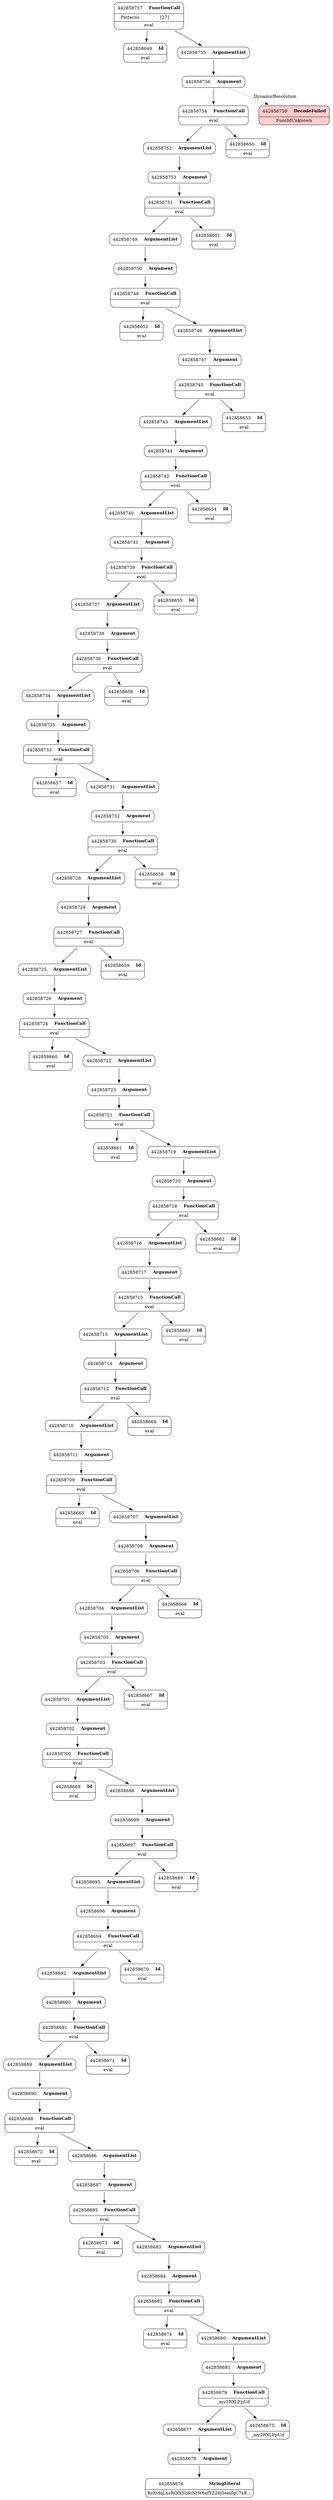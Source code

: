 digraph ast {
node [shape=none];
442858757 [label=<<TABLE border='1' cellspacing='0' cellpadding='10' style='rounded' ><TR><TD border='0'>442858757</TD><TD border='0'><B>FunctionCall</B></TD></TR><HR/><TR><TD border='0' cellpadding='5'>Patterns</TD><TD border='0' cellpadding='5'>[27]</TD></TR><HR/><TR><TD border='0' cellpadding='5' colspan='2'>eval</TD></TR></TABLE>>];
442858757 -> 442858649 [weight=2];
442858757 -> 442858755 [weight=2];
442858756 [label=<<TABLE border='1' cellspacing='0' cellpadding='10' style='rounded' ><TR><TD border='0'>442858756</TD><TD border='0'><B>Argument</B></TD></TR></TABLE>>];
442858756 -> 442858754 [weight=2];
442858756 -> 442858759 [style=dotted,label=DynamicResolution];
442858759 [label=<<TABLE border='1' cellspacing='0' cellpadding='10' style='rounded' bgcolor='#FFCCCC' ><TR><TD border='0'>442858759</TD><TD border='0'><B>DecodeFailed</B></TD></TR><HR/><TR><TD border='0' cellpadding='5' colspan='2'>FuncIdUnknown</TD></TR></TABLE>>];
442858753 [label=<<TABLE border='1' cellspacing='0' cellpadding='10' style='rounded' ><TR><TD border='0'>442858753</TD><TD border='0'><B>Argument</B></TD></TR></TABLE>>];
442858753 -> 442858751 [weight=2];
442858752 [label=<<TABLE border='1' cellspacing='0' cellpadding='10' style='rounded' ><TR><TD border='0'>442858752</TD><TD border='0'><B>ArgumentList</B></TD></TR></TABLE>>];
442858752 -> 442858753 [weight=2];
442858755 [label=<<TABLE border='1' cellspacing='0' cellpadding='10' style='rounded' ><TR><TD border='0'>442858755</TD><TD border='0'><B>ArgumentList</B></TD></TR></TABLE>>];
442858755 -> 442858756 [weight=2];
442858754 [label=<<TABLE border='1' cellspacing='0' cellpadding='10' style='rounded' ><TR><TD border='0'>442858754</TD><TD border='0'><B>FunctionCall</B></TD></TR><HR/><TR><TD border='0' cellpadding='5' colspan='2'>eval</TD></TR></TABLE>>];
442858754 -> 442858650 [weight=2];
442858754 -> 442858752 [weight=2];
442858725 [label=<<TABLE border='1' cellspacing='0' cellpadding='10' style='rounded' ><TR><TD border='0'>442858725</TD><TD border='0'><B>ArgumentList</B></TD></TR></TABLE>>];
442858725 -> 442858726 [weight=2];
442858724 [label=<<TABLE border='1' cellspacing='0' cellpadding='10' style='rounded' ><TR><TD border='0'>442858724</TD><TD border='0'><B>FunctionCall</B></TD></TR><HR/><TR><TD border='0' cellpadding='5' colspan='2'>eval</TD></TR></TABLE>>];
442858724 -> 442858660 [weight=2];
442858724 -> 442858722 [weight=2];
442858727 [label=<<TABLE border='1' cellspacing='0' cellpadding='10' style='rounded' ><TR><TD border='0'>442858727</TD><TD border='0'><B>FunctionCall</B></TD></TR><HR/><TR><TD border='0' cellpadding='5' colspan='2'>eval</TD></TR></TABLE>>];
442858727 -> 442858659 [weight=2];
442858727 -> 442858725 [weight=2];
442858726 [label=<<TABLE border='1' cellspacing='0' cellpadding='10' style='rounded' ><TR><TD border='0'>442858726</TD><TD border='0'><B>Argument</B></TD></TR></TABLE>>];
442858726 -> 442858724 [weight=2];
442858721 [label=<<TABLE border='1' cellspacing='0' cellpadding='10' style='rounded' ><TR><TD border='0'>442858721</TD><TD border='0'><B>FunctionCall</B></TD></TR><HR/><TR><TD border='0' cellpadding='5' colspan='2'>eval</TD></TR></TABLE>>];
442858721 -> 442858661 [weight=2];
442858721 -> 442858719 [weight=2];
442858720 [label=<<TABLE border='1' cellspacing='0' cellpadding='10' style='rounded' ><TR><TD border='0'>442858720</TD><TD border='0'><B>Argument</B></TD></TR></TABLE>>];
442858720 -> 442858718 [weight=2];
442858723 [label=<<TABLE border='1' cellspacing='0' cellpadding='10' style='rounded' ><TR><TD border='0'>442858723</TD><TD border='0'><B>Argument</B></TD></TR></TABLE>>];
442858723 -> 442858721 [weight=2];
442858722 [label=<<TABLE border='1' cellspacing='0' cellpadding='10' style='rounded' ><TR><TD border='0'>442858722</TD><TD border='0'><B>ArgumentList</B></TD></TR></TABLE>>];
442858722 -> 442858723 [weight=2];
442858733 [label=<<TABLE border='1' cellspacing='0' cellpadding='10' style='rounded' ><TR><TD border='0'>442858733</TD><TD border='0'><B>FunctionCall</B></TD></TR><HR/><TR><TD border='0' cellpadding='5' colspan='2'>eval</TD></TR></TABLE>>];
442858733 -> 442858657 [weight=2];
442858733 -> 442858731 [weight=2];
442858732 [label=<<TABLE border='1' cellspacing='0' cellpadding='10' style='rounded' ><TR><TD border='0'>442858732</TD><TD border='0'><B>Argument</B></TD></TR></TABLE>>];
442858732 -> 442858730 [weight=2];
442858735 [label=<<TABLE border='1' cellspacing='0' cellpadding='10' style='rounded' ><TR><TD border='0'>442858735</TD><TD border='0'><B>Argument</B></TD></TR></TABLE>>];
442858735 -> 442858733 [weight=2];
442858734 [label=<<TABLE border='1' cellspacing='0' cellpadding='10' style='rounded' ><TR><TD border='0'>442858734</TD><TD border='0'><B>ArgumentList</B></TD></TR></TABLE>>];
442858734 -> 442858735 [weight=2];
442858729 [label=<<TABLE border='1' cellspacing='0' cellpadding='10' style='rounded' ><TR><TD border='0'>442858729</TD><TD border='0'><B>Argument</B></TD></TR></TABLE>>];
442858729 -> 442858727 [weight=2];
442858728 [label=<<TABLE border='1' cellspacing='0' cellpadding='10' style='rounded' ><TR><TD border='0'>442858728</TD><TD border='0'><B>ArgumentList</B></TD></TR></TABLE>>];
442858728 -> 442858729 [weight=2];
442858731 [label=<<TABLE border='1' cellspacing='0' cellpadding='10' style='rounded' ><TR><TD border='0'>442858731</TD><TD border='0'><B>ArgumentList</B></TD></TR></TABLE>>];
442858731 -> 442858732 [weight=2];
442858730 [label=<<TABLE border='1' cellspacing='0' cellpadding='10' style='rounded' ><TR><TD border='0'>442858730</TD><TD border='0'><B>FunctionCall</B></TD></TR><HR/><TR><TD border='0' cellpadding='5' colspan='2'>eval</TD></TR></TABLE>>];
442858730 -> 442858658 [weight=2];
442858730 -> 442858728 [weight=2];
442858741 [label=<<TABLE border='1' cellspacing='0' cellpadding='10' style='rounded' ><TR><TD border='0'>442858741</TD><TD border='0'><B>Argument</B></TD></TR></TABLE>>];
442858741 -> 442858739 [weight=2];
442858740 [label=<<TABLE border='1' cellspacing='0' cellpadding='10' style='rounded' ><TR><TD border='0'>442858740</TD><TD border='0'><B>ArgumentList</B></TD></TR></TABLE>>];
442858740 -> 442858741 [weight=2];
442858743 [label=<<TABLE border='1' cellspacing='0' cellpadding='10' style='rounded' ><TR><TD border='0'>442858743</TD><TD border='0'><B>ArgumentList</B></TD></TR></TABLE>>];
442858743 -> 442858744 [weight=2];
442858742 [label=<<TABLE border='1' cellspacing='0' cellpadding='10' style='rounded' ><TR><TD border='0'>442858742</TD><TD border='0'><B>FunctionCall</B></TD></TR><HR/><TR><TD border='0' cellpadding='5' colspan='2'>eval</TD></TR></TABLE>>];
442858742 -> 442858654 [weight=2];
442858742 -> 442858740 [weight=2];
442858737 [label=<<TABLE border='1' cellspacing='0' cellpadding='10' style='rounded' ><TR><TD border='0'>442858737</TD><TD border='0'><B>ArgumentList</B></TD></TR></TABLE>>];
442858737 -> 442858738 [weight=2];
442858736 [label=<<TABLE border='1' cellspacing='0' cellpadding='10' style='rounded' ><TR><TD border='0'>442858736</TD><TD border='0'><B>FunctionCall</B></TD></TR><HR/><TR><TD border='0' cellpadding='5' colspan='2'>eval</TD></TR></TABLE>>];
442858736 -> 442858656 [weight=2];
442858736 -> 442858734 [weight=2];
442858739 [label=<<TABLE border='1' cellspacing='0' cellpadding='10' style='rounded' ><TR><TD border='0'>442858739</TD><TD border='0'><B>FunctionCall</B></TD></TR><HR/><TR><TD border='0' cellpadding='5' colspan='2'>eval</TD></TR></TABLE>>];
442858739 -> 442858655 [weight=2];
442858739 -> 442858737 [weight=2];
442858738 [label=<<TABLE border='1' cellspacing='0' cellpadding='10' style='rounded' ><TR><TD border='0'>442858738</TD><TD border='0'><B>Argument</B></TD></TR></TABLE>>];
442858738 -> 442858736 [weight=2];
442858749 [label=<<TABLE border='1' cellspacing='0' cellpadding='10' style='rounded' ><TR><TD border='0'>442858749</TD><TD border='0'><B>ArgumentList</B></TD></TR></TABLE>>];
442858749 -> 442858750 [weight=2];
442858748 [label=<<TABLE border='1' cellspacing='0' cellpadding='10' style='rounded' ><TR><TD border='0'>442858748</TD><TD border='0'><B>FunctionCall</B></TD></TR><HR/><TR><TD border='0' cellpadding='5' colspan='2'>eval</TD></TR></TABLE>>];
442858748 -> 442858652 [weight=2];
442858748 -> 442858746 [weight=2];
442858751 [label=<<TABLE border='1' cellspacing='0' cellpadding='10' style='rounded' ><TR><TD border='0'>442858751</TD><TD border='0'><B>FunctionCall</B></TD></TR><HR/><TR><TD border='0' cellpadding='5' colspan='2'>eval</TD></TR></TABLE>>];
442858751 -> 442858651 [weight=2];
442858751 -> 442858749 [weight=2];
442858750 [label=<<TABLE border='1' cellspacing='0' cellpadding='10' style='rounded' ><TR><TD border='0'>442858750</TD><TD border='0'><B>Argument</B></TD></TR></TABLE>>];
442858750 -> 442858748 [weight=2];
442858745 [label=<<TABLE border='1' cellspacing='0' cellpadding='10' style='rounded' ><TR><TD border='0'>442858745</TD><TD border='0'><B>FunctionCall</B></TD></TR><HR/><TR><TD border='0' cellpadding='5' colspan='2'>eval</TD></TR></TABLE>>];
442858745 -> 442858653 [weight=2];
442858745 -> 442858743 [weight=2];
442858744 [label=<<TABLE border='1' cellspacing='0' cellpadding='10' style='rounded' ><TR><TD border='0'>442858744</TD><TD border='0'><B>Argument</B></TD></TR></TABLE>>];
442858744 -> 442858742 [weight=2];
442858747 [label=<<TABLE border='1' cellspacing='0' cellpadding='10' style='rounded' ><TR><TD border='0'>442858747</TD><TD border='0'><B>Argument</B></TD></TR></TABLE>>];
442858747 -> 442858745 [weight=2];
442858746 [label=<<TABLE border='1' cellspacing='0' cellpadding='10' style='rounded' ><TR><TD border='0'>442858746</TD><TD border='0'><B>ArgumentList</B></TD></TR></TABLE>>];
442858746 -> 442858747 [weight=2];
442858693 [label=<<TABLE border='1' cellspacing='0' cellpadding='10' style='rounded' ><TR><TD border='0'>442858693</TD><TD border='0'><B>Argument</B></TD></TR></TABLE>>];
442858693 -> 442858691 [weight=2];
442858692 [label=<<TABLE border='1' cellspacing='0' cellpadding='10' style='rounded' ><TR><TD border='0'>442858692</TD><TD border='0'><B>ArgumentList</B></TD></TR></TABLE>>];
442858692 -> 442858693 [weight=2];
442858695 [label=<<TABLE border='1' cellspacing='0' cellpadding='10' style='rounded' ><TR><TD border='0'>442858695</TD><TD border='0'><B>ArgumentList</B></TD></TR></TABLE>>];
442858695 -> 442858696 [weight=2];
442858694 [label=<<TABLE border='1' cellspacing='0' cellpadding='10' style='rounded' ><TR><TD border='0'>442858694</TD><TD border='0'><B>FunctionCall</B></TD></TR><HR/><TR><TD border='0' cellpadding='5' colspan='2'>eval</TD></TR></TABLE>>];
442858694 -> 442858670 [weight=2];
442858694 -> 442858692 [weight=2];
442858689 [label=<<TABLE border='1' cellspacing='0' cellpadding='10' style='rounded' ><TR><TD border='0'>442858689</TD><TD border='0'><B>ArgumentList</B></TD></TR></TABLE>>];
442858689 -> 442858690 [weight=2];
442858688 [label=<<TABLE border='1' cellspacing='0' cellpadding='10' style='rounded' ><TR><TD border='0'>442858688</TD><TD border='0'><B>FunctionCall</B></TD></TR><HR/><TR><TD border='0' cellpadding='5' colspan='2'>eval</TD></TR></TABLE>>];
442858688 -> 442858672 [weight=2];
442858688 -> 442858686 [weight=2];
442858691 [label=<<TABLE border='1' cellspacing='0' cellpadding='10' style='rounded' ><TR><TD border='0'>442858691</TD><TD border='0'><B>FunctionCall</B></TD></TR><HR/><TR><TD border='0' cellpadding='5' colspan='2'>eval</TD></TR></TABLE>>];
442858691 -> 442858671 [weight=2];
442858691 -> 442858689 [weight=2];
442858690 [label=<<TABLE border='1' cellspacing='0' cellpadding='10' style='rounded' ><TR><TD border='0'>442858690</TD><TD border='0'><B>Argument</B></TD></TR></TABLE>>];
442858690 -> 442858688 [weight=2];
442858701 [label=<<TABLE border='1' cellspacing='0' cellpadding='10' style='rounded' ><TR><TD border='0'>442858701</TD><TD border='0'><B>ArgumentList</B></TD></TR></TABLE>>];
442858701 -> 442858702 [weight=2];
442858700 [label=<<TABLE border='1' cellspacing='0' cellpadding='10' style='rounded' ><TR><TD border='0'>442858700</TD><TD border='0'><B>FunctionCall</B></TD></TR><HR/><TR><TD border='0' cellpadding='5' colspan='2'>eval</TD></TR></TABLE>>];
442858700 -> 442858668 [weight=2];
442858700 -> 442858698 [weight=2];
442858703 [label=<<TABLE border='1' cellspacing='0' cellpadding='10' style='rounded' ><TR><TD border='0'>442858703</TD><TD border='0'><B>FunctionCall</B></TD></TR><HR/><TR><TD border='0' cellpadding='5' colspan='2'>eval</TD></TR></TABLE>>];
442858703 -> 442858667 [weight=2];
442858703 -> 442858701 [weight=2];
442858702 [label=<<TABLE border='1' cellspacing='0' cellpadding='10' style='rounded' ><TR><TD border='0'>442858702</TD><TD border='0'><B>Argument</B></TD></TR></TABLE>>];
442858702 -> 442858700 [weight=2];
442858697 [label=<<TABLE border='1' cellspacing='0' cellpadding='10' style='rounded' ><TR><TD border='0'>442858697</TD><TD border='0'><B>FunctionCall</B></TD></TR><HR/><TR><TD border='0' cellpadding='5' colspan='2'>eval</TD></TR></TABLE>>];
442858697 -> 442858669 [weight=2];
442858697 -> 442858695 [weight=2];
442858696 [label=<<TABLE border='1' cellspacing='0' cellpadding='10' style='rounded' ><TR><TD border='0'>442858696</TD><TD border='0'><B>Argument</B></TD></TR></TABLE>>];
442858696 -> 442858694 [weight=2];
442858699 [label=<<TABLE border='1' cellspacing='0' cellpadding='10' style='rounded' ><TR><TD border='0'>442858699</TD><TD border='0'><B>Argument</B></TD></TR></TABLE>>];
442858699 -> 442858697 [weight=2];
442858698 [label=<<TABLE border='1' cellspacing='0' cellpadding='10' style='rounded' ><TR><TD border='0'>442858698</TD><TD border='0'><B>ArgumentList</B></TD></TR></TABLE>>];
442858698 -> 442858699 [weight=2];
442858709 [label=<<TABLE border='1' cellspacing='0' cellpadding='10' style='rounded' ><TR><TD border='0'>442858709</TD><TD border='0'><B>FunctionCall</B></TD></TR><HR/><TR><TD border='0' cellpadding='5' colspan='2'>eval</TD></TR></TABLE>>];
442858709 -> 442858665 [weight=2];
442858709 -> 442858707 [weight=2];
442858708 [label=<<TABLE border='1' cellspacing='0' cellpadding='10' style='rounded' ><TR><TD border='0'>442858708</TD><TD border='0'><B>Argument</B></TD></TR></TABLE>>];
442858708 -> 442858706 [weight=2];
442858711 [label=<<TABLE border='1' cellspacing='0' cellpadding='10' style='rounded' ><TR><TD border='0'>442858711</TD><TD border='0'><B>Argument</B></TD></TR></TABLE>>];
442858711 -> 442858709 [weight=2];
442858710 [label=<<TABLE border='1' cellspacing='0' cellpadding='10' style='rounded' ><TR><TD border='0'>442858710</TD><TD border='0'><B>ArgumentList</B></TD></TR></TABLE>>];
442858710 -> 442858711 [weight=2];
442858705 [label=<<TABLE border='1' cellspacing='0' cellpadding='10' style='rounded' ><TR><TD border='0'>442858705</TD><TD border='0'><B>Argument</B></TD></TR></TABLE>>];
442858705 -> 442858703 [weight=2];
442858704 [label=<<TABLE border='1' cellspacing='0' cellpadding='10' style='rounded' ><TR><TD border='0'>442858704</TD><TD border='0'><B>ArgumentList</B></TD></TR></TABLE>>];
442858704 -> 442858705 [weight=2];
442858707 [label=<<TABLE border='1' cellspacing='0' cellpadding='10' style='rounded' ><TR><TD border='0'>442858707</TD><TD border='0'><B>ArgumentList</B></TD></TR></TABLE>>];
442858707 -> 442858708 [weight=2];
442858706 [label=<<TABLE border='1' cellspacing='0' cellpadding='10' style='rounded' ><TR><TD border='0'>442858706</TD><TD border='0'><B>FunctionCall</B></TD></TR><HR/><TR><TD border='0' cellpadding='5' colspan='2'>eval</TD></TR></TABLE>>];
442858706 -> 442858666 [weight=2];
442858706 -> 442858704 [weight=2];
442858717 [label=<<TABLE border='1' cellspacing='0' cellpadding='10' style='rounded' ><TR><TD border='0'>442858717</TD><TD border='0'><B>Argument</B></TD></TR></TABLE>>];
442858717 -> 442858715 [weight=2];
442858716 [label=<<TABLE border='1' cellspacing='0' cellpadding='10' style='rounded' ><TR><TD border='0'>442858716</TD><TD border='0'><B>ArgumentList</B></TD></TR></TABLE>>];
442858716 -> 442858717 [weight=2];
442858719 [label=<<TABLE border='1' cellspacing='0' cellpadding='10' style='rounded' ><TR><TD border='0'>442858719</TD><TD border='0'><B>ArgumentList</B></TD></TR></TABLE>>];
442858719 -> 442858720 [weight=2];
442858718 [label=<<TABLE border='1' cellspacing='0' cellpadding='10' style='rounded' ><TR><TD border='0'>442858718</TD><TD border='0'><B>FunctionCall</B></TD></TR><HR/><TR><TD border='0' cellpadding='5' colspan='2'>eval</TD></TR></TABLE>>];
442858718 -> 442858662 [weight=2];
442858718 -> 442858716 [weight=2];
442858713 [label=<<TABLE border='1' cellspacing='0' cellpadding='10' style='rounded' ><TR><TD border='0'>442858713</TD><TD border='0'><B>ArgumentList</B></TD></TR></TABLE>>];
442858713 -> 442858714 [weight=2];
442858712 [label=<<TABLE border='1' cellspacing='0' cellpadding='10' style='rounded' ><TR><TD border='0'>442858712</TD><TD border='0'><B>FunctionCall</B></TD></TR><HR/><TR><TD border='0' cellpadding='5' colspan='2'>eval</TD></TR></TABLE>>];
442858712 -> 442858664 [weight=2];
442858712 -> 442858710 [weight=2];
442858715 [label=<<TABLE border='1' cellspacing='0' cellpadding='10' style='rounded' ><TR><TD border='0'>442858715</TD><TD border='0'><B>FunctionCall</B></TD></TR><HR/><TR><TD border='0' cellpadding='5' colspan='2'>eval</TD></TR></TABLE>>];
442858715 -> 442858663 [weight=2];
442858715 -> 442858713 [weight=2];
442858714 [label=<<TABLE border='1' cellspacing='0' cellpadding='10' style='rounded' ><TR><TD border='0'>442858714</TD><TD border='0'><B>Argument</B></TD></TR></TABLE>>];
442858714 -> 442858712 [weight=2];
442858661 [label=<<TABLE border='1' cellspacing='0' cellpadding='10' style='rounded' ><TR><TD border='0'>442858661</TD><TD border='0'><B>Id</B></TD></TR><HR/><TR><TD border='0' cellpadding='5' colspan='2'>eval</TD></TR></TABLE>>];
442858660 [label=<<TABLE border='1' cellspacing='0' cellpadding='10' style='rounded' ><TR><TD border='0'>442858660</TD><TD border='0'><B>Id</B></TD></TR><HR/><TR><TD border='0' cellpadding='5' colspan='2'>eval</TD></TR></TABLE>>];
442858663 [label=<<TABLE border='1' cellspacing='0' cellpadding='10' style='rounded' ><TR><TD border='0'>442858663</TD><TD border='0'><B>Id</B></TD></TR><HR/><TR><TD border='0' cellpadding='5' colspan='2'>eval</TD></TR></TABLE>>];
442858662 [label=<<TABLE border='1' cellspacing='0' cellpadding='10' style='rounded' ><TR><TD border='0'>442858662</TD><TD border='0'><B>Id</B></TD></TR><HR/><TR><TD border='0' cellpadding='5' colspan='2'>eval</TD></TR></TABLE>>];
442858657 [label=<<TABLE border='1' cellspacing='0' cellpadding='10' style='rounded' ><TR><TD border='0'>442858657</TD><TD border='0'><B>Id</B></TD></TR><HR/><TR><TD border='0' cellpadding='5' colspan='2'>eval</TD></TR></TABLE>>];
442858656 [label=<<TABLE border='1' cellspacing='0' cellpadding='10' style='rounded' ><TR><TD border='0'>442858656</TD><TD border='0'><B>Id</B></TD></TR><HR/><TR><TD border='0' cellpadding='5' colspan='2'>eval</TD></TR></TABLE>>];
442858659 [label=<<TABLE border='1' cellspacing='0' cellpadding='10' style='rounded' ><TR><TD border='0'>442858659</TD><TD border='0'><B>Id</B></TD></TR><HR/><TR><TD border='0' cellpadding='5' colspan='2'>eval</TD></TR></TABLE>>];
442858658 [label=<<TABLE border='1' cellspacing='0' cellpadding='10' style='rounded' ><TR><TD border='0'>442858658</TD><TD border='0'><B>Id</B></TD></TR><HR/><TR><TD border='0' cellpadding='5' colspan='2'>eval</TD></TR></TABLE>>];
442858669 [label=<<TABLE border='1' cellspacing='0' cellpadding='10' style='rounded' ><TR><TD border='0'>442858669</TD><TD border='0'><B>Id</B></TD></TR><HR/><TR><TD border='0' cellpadding='5' colspan='2'>eval</TD></TR></TABLE>>];
442858668 [label=<<TABLE border='1' cellspacing='0' cellpadding='10' style='rounded' ><TR><TD border='0'>442858668</TD><TD border='0'><B>Id</B></TD></TR><HR/><TR><TD border='0' cellpadding='5' colspan='2'>eval</TD></TR></TABLE>>];
442858671 [label=<<TABLE border='1' cellspacing='0' cellpadding='10' style='rounded' ><TR><TD border='0'>442858671</TD><TD border='0'><B>Id</B></TD></TR><HR/><TR><TD border='0' cellpadding='5' colspan='2'>eval</TD></TR></TABLE>>];
442858670 [label=<<TABLE border='1' cellspacing='0' cellpadding='10' style='rounded' ><TR><TD border='0'>442858670</TD><TD border='0'><B>Id</B></TD></TR><HR/><TR><TD border='0' cellpadding='5' colspan='2'>eval</TD></TR></TABLE>>];
442858665 [label=<<TABLE border='1' cellspacing='0' cellpadding='10' style='rounded' ><TR><TD border='0'>442858665</TD><TD border='0'><B>Id</B></TD></TR><HR/><TR><TD border='0' cellpadding='5' colspan='2'>eval</TD></TR></TABLE>>];
442858664 [label=<<TABLE border='1' cellspacing='0' cellpadding='10' style='rounded' ><TR><TD border='0'>442858664</TD><TD border='0'><B>Id</B></TD></TR><HR/><TR><TD border='0' cellpadding='5' colspan='2'>eval</TD></TR></TABLE>>];
442858667 [label=<<TABLE border='1' cellspacing='0' cellpadding='10' style='rounded' ><TR><TD border='0'>442858667</TD><TD border='0'><B>Id</B></TD></TR><HR/><TR><TD border='0' cellpadding='5' colspan='2'>eval</TD></TR></TABLE>>];
442858666 [label=<<TABLE border='1' cellspacing='0' cellpadding='10' style='rounded' ><TR><TD border='0'>442858666</TD><TD border='0'><B>Id</B></TD></TR><HR/><TR><TD border='0' cellpadding='5' colspan='2'>eval</TD></TR></TABLE>>];
442858677 [label=<<TABLE border='1' cellspacing='0' cellpadding='10' style='rounded' ><TR><TD border='0'>442858677</TD><TD border='0'><B>ArgumentList</B></TD></TR></TABLE>>];
442858677 -> 442858678 [weight=2];
442858676 [label=<<TABLE border='1' cellspacing='0' cellpadding='10' style='rounded' ><TR><TD border='0'>442858676</TD><TD border='0'><B>StringLiteral</B></TD></TR><HR/><TR><TD border='0' cellpadding='5' colspan='2'>RzXvfqLnsRQIx5L8cNtW6ofYZ28j5emfqC7xE...</TD></TR></TABLE>>];
442858679 [label=<<TABLE border='1' cellspacing='0' cellpadding='10' style='rounded' ><TR><TD border='0'>442858679</TD><TD border='0'><B>FunctionCall</B></TD></TR><HR/><TR><TD border='0' cellpadding='5' colspan='2'>_my2RXLFpUd</TD></TR></TABLE>>];
442858679 -> 442858675 [weight=2];
442858679 -> 442858677 [weight=2];
442858678 [label=<<TABLE border='1' cellspacing='0' cellpadding='10' style='rounded' ><TR><TD border='0'>442858678</TD><TD border='0'><B>Argument</B></TD></TR></TABLE>>];
442858678 -> 442858676 [weight=2];
442858673 [label=<<TABLE border='1' cellspacing='0' cellpadding='10' style='rounded' ><TR><TD border='0'>442858673</TD><TD border='0'><B>Id</B></TD></TR><HR/><TR><TD border='0' cellpadding='5' colspan='2'>eval</TD></TR></TABLE>>];
442858672 [label=<<TABLE border='1' cellspacing='0' cellpadding='10' style='rounded' ><TR><TD border='0'>442858672</TD><TD border='0'><B>Id</B></TD></TR><HR/><TR><TD border='0' cellpadding='5' colspan='2'>eval</TD></TR></TABLE>>];
442858675 [label=<<TABLE border='1' cellspacing='0' cellpadding='10' style='rounded' ><TR><TD border='0'>442858675</TD><TD border='0'><B>Id</B></TD></TR><HR/><TR><TD border='0' cellpadding='5' colspan='2'>_my2RXLFpUd</TD></TR></TABLE>>];
442858674 [label=<<TABLE border='1' cellspacing='0' cellpadding='10' style='rounded' ><TR><TD border='0'>442858674</TD><TD border='0'><B>Id</B></TD></TR><HR/><TR><TD border='0' cellpadding='5' colspan='2'>eval</TD></TR></TABLE>>];
442858685 [label=<<TABLE border='1' cellspacing='0' cellpadding='10' style='rounded' ><TR><TD border='0'>442858685</TD><TD border='0'><B>FunctionCall</B></TD></TR><HR/><TR><TD border='0' cellpadding='5' colspan='2'>eval</TD></TR></TABLE>>];
442858685 -> 442858673 [weight=2];
442858685 -> 442858683 [weight=2];
442858684 [label=<<TABLE border='1' cellspacing='0' cellpadding='10' style='rounded' ><TR><TD border='0'>442858684</TD><TD border='0'><B>Argument</B></TD></TR></TABLE>>];
442858684 -> 442858682 [weight=2];
442858687 [label=<<TABLE border='1' cellspacing='0' cellpadding='10' style='rounded' ><TR><TD border='0'>442858687</TD><TD border='0'><B>Argument</B></TD></TR></TABLE>>];
442858687 -> 442858685 [weight=2];
442858686 [label=<<TABLE border='1' cellspacing='0' cellpadding='10' style='rounded' ><TR><TD border='0'>442858686</TD><TD border='0'><B>ArgumentList</B></TD></TR></TABLE>>];
442858686 -> 442858687 [weight=2];
442858681 [label=<<TABLE border='1' cellspacing='0' cellpadding='10' style='rounded' ><TR><TD border='0'>442858681</TD><TD border='0'><B>Argument</B></TD></TR></TABLE>>];
442858681 -> 442858679 [weight=2];
442858680 [label=<<TABLE border='1' cellspacing='0' cellpadding='10' style='rounded' ><TR><TD border='0'>442858680</TD><TD border='0'><B>ArgumentList</B></TD></TR></TABLE>>];
442858680 -> 442858681 [weight=2];
442858683 [label=<<TABLE border='1' cellspacing='0' cellpadding='10' style='rounded' ><TR><TD border='0'>442858683</TD><TD border='0'><B>ArgumentList</B></TD></TR></TABLE>>];
442858683 -> 442858684 [weight=2];
442858682 [label=<<TABLE border='1' cellspacing='0' cellpadding='10' style='rounded' ><TR><TD border='0'>442858682</TD><TD border='0'><B>FunctionCall</B></TD></TR><HR/><TR><TD border='0' cellpadding='5' colspan='2'>eval</TD></TR></TABLE>>];
442858682 -> 442858674 [weight=2];
442858682 -> 442858680 [weight=2];
442858653 [label=<<TABLE border='1' cellspacing='0' cellpadding='10' style='rounded' ><TR><TD border='0'>442858653</TD><TD border='0'><B>Id</B></TD></TR><HR/><TR><TD border='0' cellpadding='5' colspan='2'>eval</TD></TR></TABLE>>];
442858652 [label=<<TABLE border='1' cellspacing='0' cellpadding='10' style='rounded' ><TR><TD border='0'>442858652</TD><TD border='0'><B>Id</B></TD></TR><HR/><TR><TD border='0' cellpadding='5' colspan='2'>eval</TD></TR></TABLE>>];
442858655 [label=<<TABLE border='1' cellspacing='0' cellpadding='10' style='rounded' ><TR><TD border='0'>442858655</TD><TD border='0'><B>Id</B></TD></TR><HR/><TR><TD border='0' cellpadding='5' colspan='2'>eval</TD></TR></TABLE>>];
442858654 [label=<<TABLE border='1' cellspacing='0' cellpadding='10' style='rounded' ><TR><TD border='0'>442858654</TD><TD border='0'><B>Id</B></TD></TR><HR/><TR><TD border='0' cellpadding='5' colspan='2'>eval</TD></TR></TABLE>>];
442858649 [label=<<TABLE border='1' cellspacing='0' cellpadding='10' style='rounded' ><TR><TD border='0'>442858649</TD><TD border='0'><B>Id</B></TD></TR><HR/><TR><TD border='0' cellpadding='5' colspan='2'>eval</TD></TR></TABLE>>];
442858651 [label=<<TABLE border='1' cellspacing='0' cellpadding='10' style='rounded' ><TR><TD border='0'>442858651</TD><TD border='0'><B>Id</B></TD></TR><HR/><TR><TD border='0' cellpadding='5' colspan='2'>eval</TD></TR></TABLE>>];
442858650 [label=<<TABLE border='1' cellspacing='0' cellpadding='10' style='rounded' ><TR><TD border='0'>442858650</TD><TD border='0'><B>Id</B></TD></TR><HR/><TR><TD border='0' cellpadding='5' colspan='2'>eval</TD></TR></TABLE>>];
}
